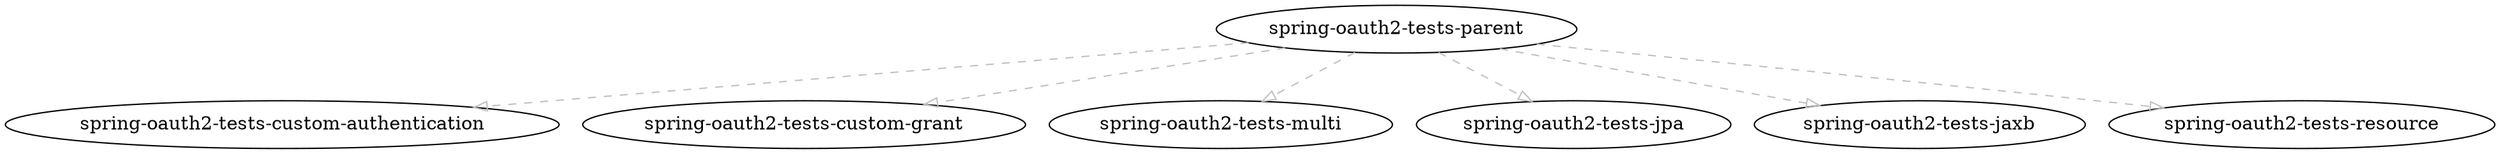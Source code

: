 digraph tree_3{
    //tree nodes
    v1    [label="spring-oauth2-tests-parent"];
    v2    [label="spring-oauth2-tests-custom-authentication"];
    v3    [label="spring-oauth2-tests-custom-grant"];
    v4    [label="spring-oauth2-tests-multi"];
    v5    [label="spring-oauth2-tests-jpa"];
    v6    [label="spring-oauth2-tests-jaxb"];
    v7    [label="spring-oauth2-tests-resource"];
    //tree edges
    v1 -> v2  [arrowhead=empty, color=gray, style=dashed];
    v1 -> v3  [arrowhead=empty, color=gray, style=dashed];
    v1 -> v4  [arrowhead=empty, color=gray, style=dashed];
    v1 -> v5  [arrowhead=empty, color=gray, style=dashed];
    v1 -> v6  [arrowhead=empty, color=gray, style=dashed];
    v1 -> v7  [arrowhead=empty, color=gray, style=dashed];
    // end-of-graph
}
